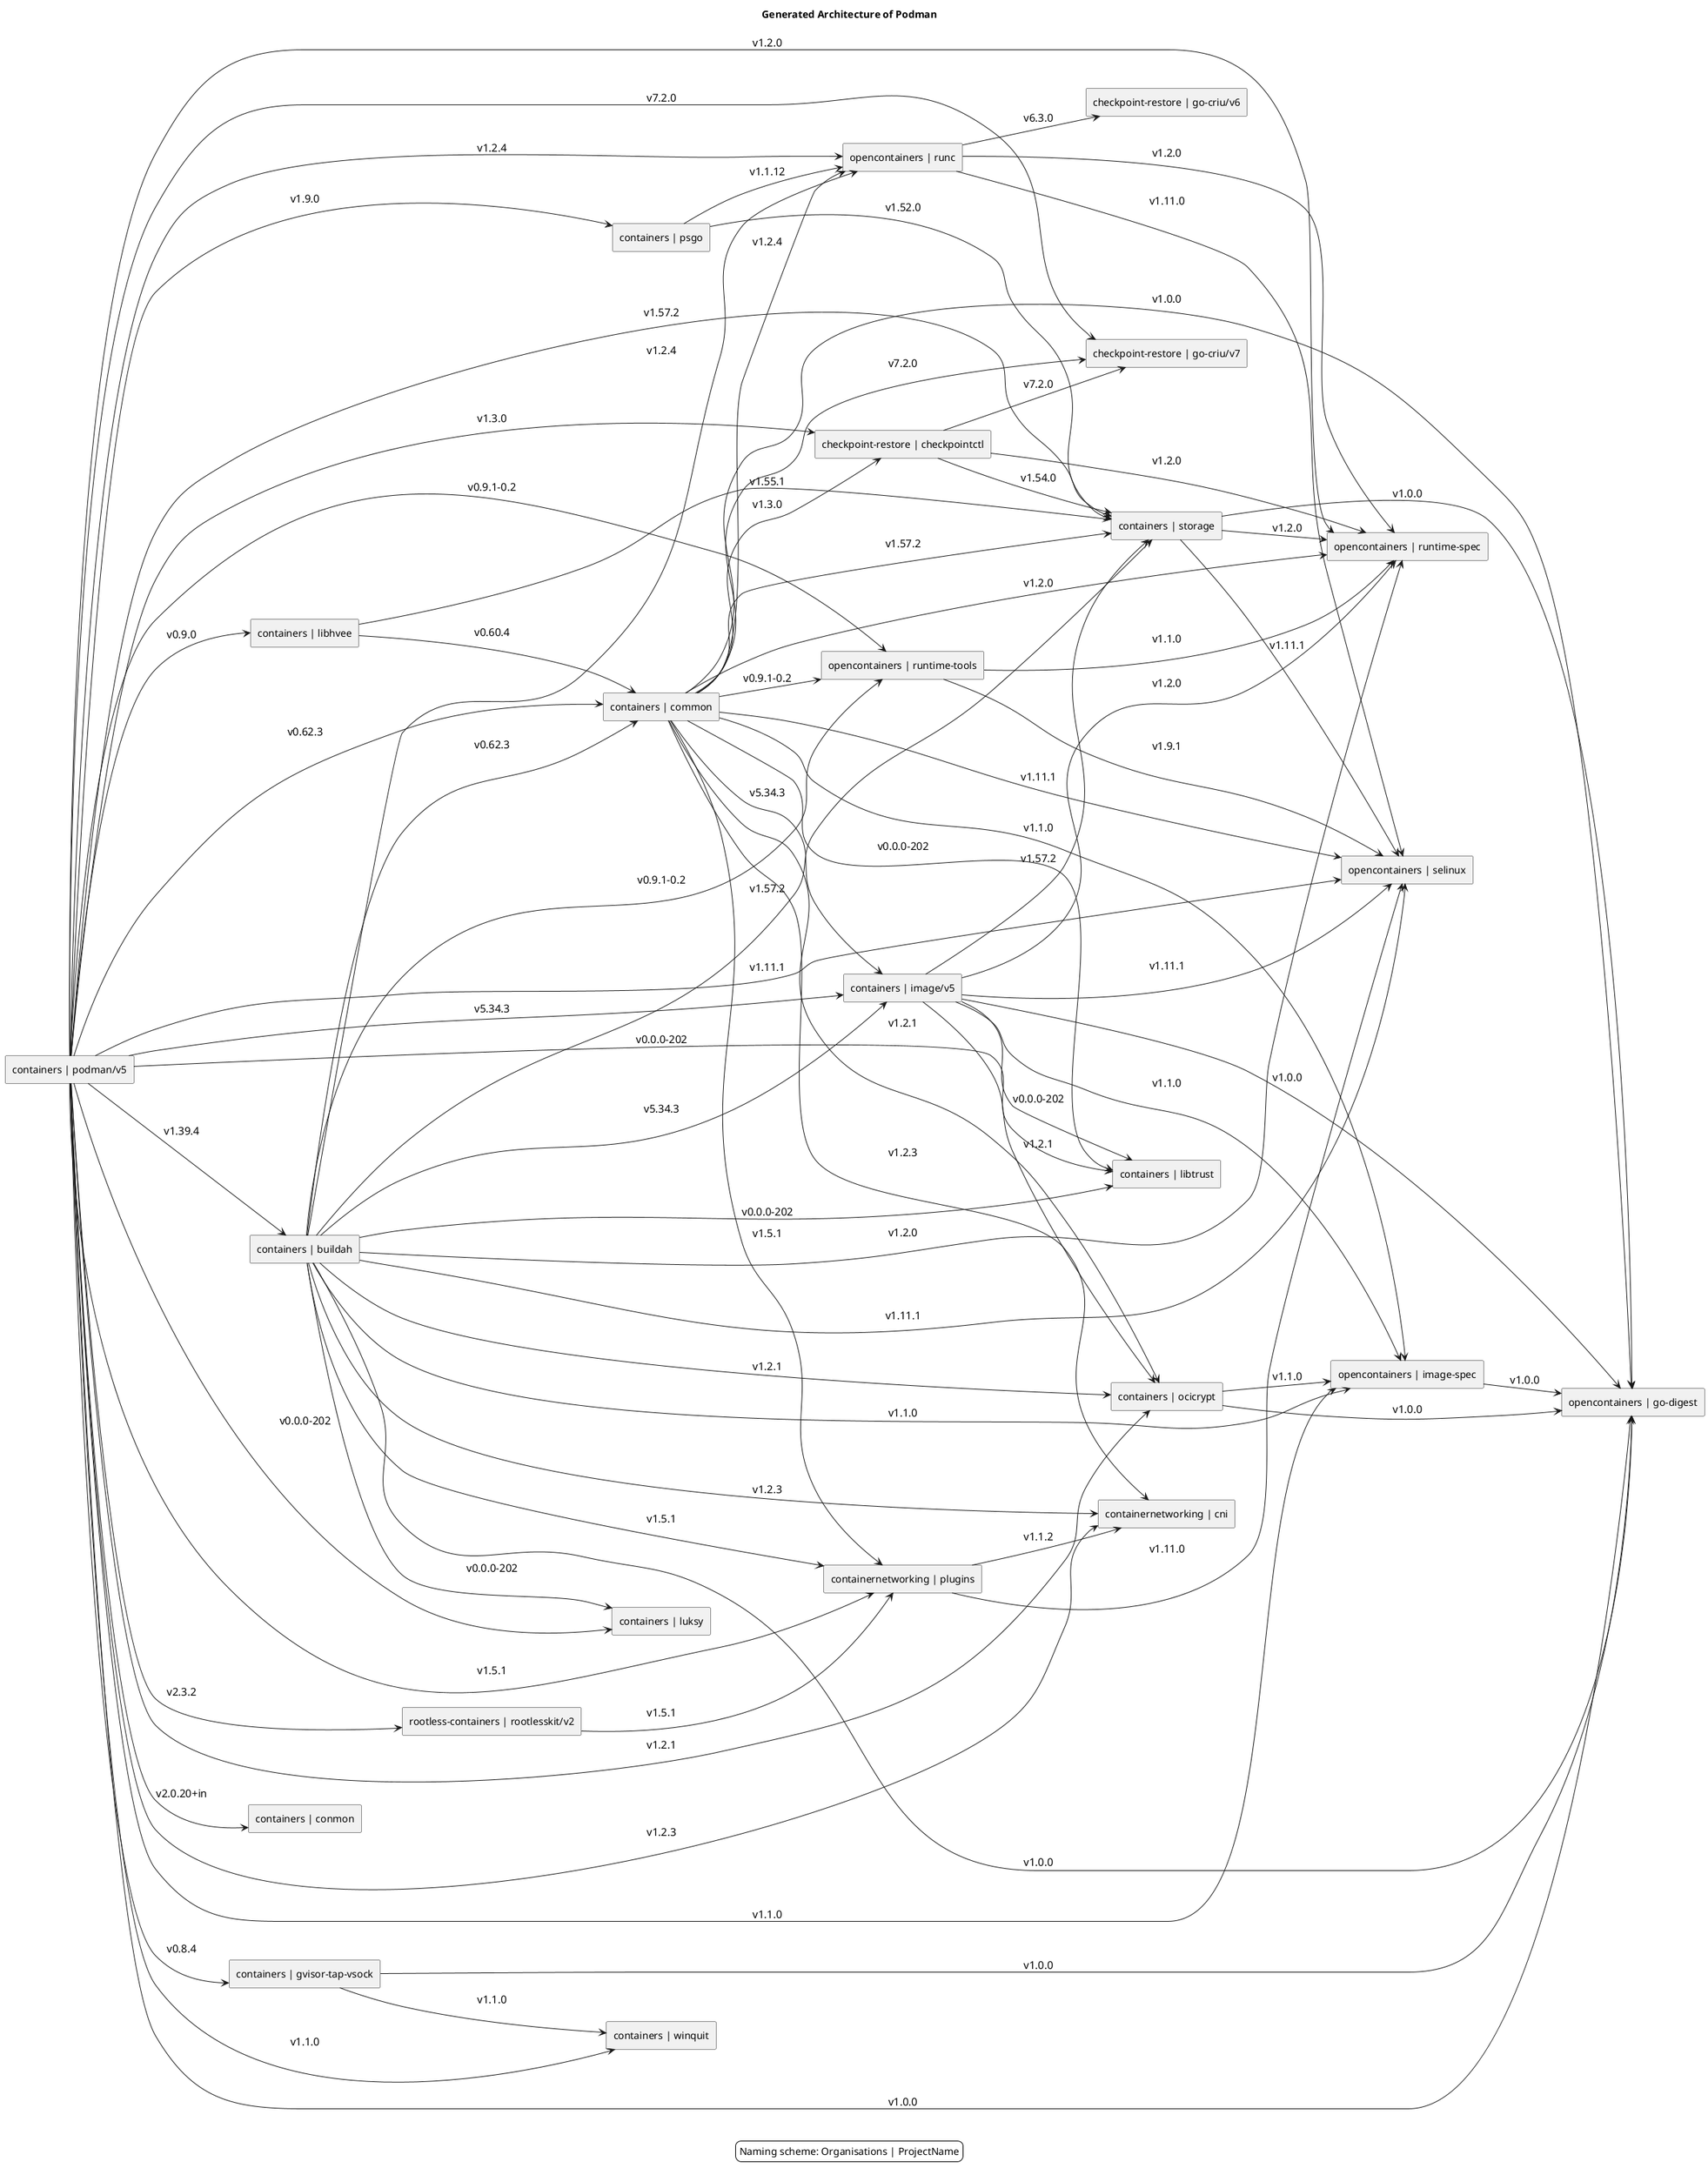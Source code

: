 @startuml
skinparam componentStyle rectangle
left to right direction
title Generated Architecture of Podman
legend "Naming scheme: Organisations | ProjectName"
skinparam backgroundColor white
skinparam ArrowFontSize 15
skinparam ArrowFontBackgroundColor White

component "containers | buildah" as buildah_
component "containers | libhvee" as libhvee_
component "containers | storage" as storage_
component "opencontainers | selinux" as selinux_
component "containers | image/v5" as image_v5_
component "containers | conmon" as conmon_
component "containers | libtrust" as libtrust_
component "opencontainers | go-digest" as go_digest_
component "containers | psgo" as psgo_
component "opencontainers | runtime-spec" as runtime_spec_
component "containernetworking | plugins" as plugins_
component "containers | luksy" as luksy_
component "opencontainers | runc" as runc_
component "containernetworking | cni" as cni_
component "rootless-containers | rootlesskit/v2" as rootlesskit_v2_
component "checkpoint-restore | go-criu/v7" as go_criu_v7_
component "opencontainers | image-spec" as image_spec_
component "containers | winquit" as winquit_
component "containers | common" as common_
component "containers | gvisor-tap-vsock" as gvisor_tap_vsock_
component "containers | podman/v5" as podman_v5_
component "opencontainers | runtime-tools" as runtime_tools_
component "containers | ocicrypt" as ocicrypt_
component "checkpoint-restore | checkpointctl" as checkpointctl_
component "checkpoint-restore | go-criu/v6" as go_criu_v6_

storage_ --> selinux_ : v1.11.1
podman_v5_ --> ocicrypt_ : v1.2.1
runc_ --> selinux_ : v1.11.0
buildah_ --> libtrust_ : v0.0.0-202
podman_v5_ --> gvisor_tap_vsock_ : v0.8.4
podman_v5_ --> selinux_ : v1.11.1
image_spec_ --> go_digest_ : v1.0.0
plugins_ --> selinux_ : v1.11.0
podman_v5_ --> winquit_ : v1.1.0
storage_ --> go_digest_ : v1.0.0
runc_ --> go_criu_v6_ : v6.3.0
common_ --> cni_ : v1.2.3
buildah_ --> luksy_ : v0.0.0-202
podman_v5_ --> cni_ : v1.2.3
common_ --> image_spec_ : v1.1.0
common_ --> go_criu_v7_ : v7.2.0
common_ --> plugins_ : v1.5.1
image_v5_ --> runtime_spec_ : v1.2.0
libhvee_ --> common_ : v0.60.4
storage_ --> runtime_spec_ : v1.2.0
podman_v5_ --> image_spec_ : v1.1.0
runtime_tools_ --> runtime_spec_ : v1.1.0
buildah_ --> ocicrypt_ : v1.2.1
podman_v5_ --> plugins_ : v1.5.1
image_v5_ --> libtrust_ : v0.0.0-202
image_v5_ --> image_spec_ : v1.1.0
rootlesskit_v2_ --> plugins_ : v1.5.1
gvisor_tap_vsock_ --> winquit_ : v1.1.0
podman_v5_ --> rootlesskit_v2_ : v2.3.2
gvisor_tap_vsock_ --> go_digest_ : v1.0.0
podman_v5_ --> libhvee_ : v0.9.0
checkpointctl_ --> go_criu_v7_ : v7.2.0
checkpointctl_ --> storage_ : v1.54.0
buildah_ --> cni_ : v1.2.3
psgo_ --> storage_ : v1.52.0
ocicrypt_ --> image_spec_ : v1.1.0
common_ --> storage_ : v1.57.2
common_ --> selinux_ : v1.11.1
image_v5_ --> storage_ : v1.57.2
podman_v5_ --> luksy_ : v0.0.0-202
runc_ --> runtime_spec_ : v1.2.0
common_ --> runtime_tools_ : v0.9.1-0.2
buildah_ --> image_spec_ : v1.1.0
podman_v5_ --> psgo_ : v1.9.0
buildah_ --> plugins_ : v1.5.1
common_ --> go_digest_ : v1.0.0
podman_v5_ --> go_criu_v7_ : v7.2.0
common_ --> image_v5_ : v5.34.3
image_v5_ --> selinux_ : v1.11.1
podman_v5_ --> go_digest_ : v1.0.0
podman_v5_ --> image_v5_ : v5.34.3
image_v5_ --> go_digest_ : v1.0.0
buildah_ --> runc_ : v1.2.4
checkpointctl_ --> runtime_spec_ : v1.2.0
common_ --> runtime_spec_ : v1.2.0
runtime_tools_ --> selinux_ : v1.9.1
common_ --> checkpointctl_ : v1.3.0
podman_v5_ --> storage_ : v1.57.2
common_ --> libtrust_ : v0.0.0-202
podman_v5_ --> runtime_spec_ : v1.2.0
buildah_ --> storage_ : v1.57.2
buildah_ --> selinux_ : v1.11.1
image_v5_ --> ocicrypt_ : v1.2.1
podman_v5_ --> checkpointctl_ : v1.3.0
ocicrypt_ --> go_digest_ : v1.0.0
podman_v5_ --> buildah_ : v1.39.4
podman_v5_ --> libtrust_ : v0.0.0-202
podman_v5_ --> common_ : v0.62.3
buildah_ --> runtime_tools_ : v0.9.1-0.2
buildah_ --> common_ : v0.62.3
podman_v5_ --> runtime_tools_ : v0.9.1-0.2
buildah_ --> go_digest_ : v1.0.0
buildah_ --> image_v5_ : v5.34.3
common_ --> runc_ : v1.2.4
podman_v5_ --> conmon_ : v2.0.20+in
podman_v5_ --> runc_ : v1.2.4
plugins_ --> cni_ : v1.1.2
libhvee_ --> storage_ : v1.55.1
common_ --> ocicrypt_ : v1.2.1
psgo_ --> runc_ : v1.1.12
buildah_ --> runtime_spec_ : v1.2.0

@enduml